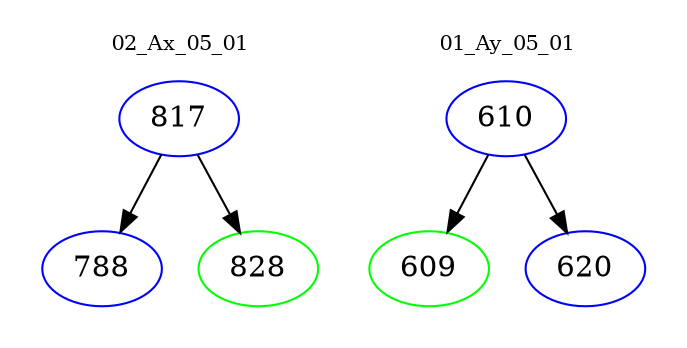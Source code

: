 digraph{
subgraph cluster_0 {
color = white
label = "02_Ax_05_01";
fontsize=10;
T0_817 [label="817", color="blue"]
T0_817 -> T0_788 [color="black"]
T0_788 [label="788", color="blue"]
T0_817 -> T0_828 [color="black"]
T0_828 [label="828", color="green"]
}
subgraph cluster_1 {
color = white
label = "01_Ay_05_01";
fontsize=10;
T1_610 [label="610", color="blue"]
T1_610 -> T1_609 [color="black"]
T1_609 [label="609", color="green"]
T1_610 -> T1_620 [color="black"]
T1_620 [label="620", color="blue"]
}
}
